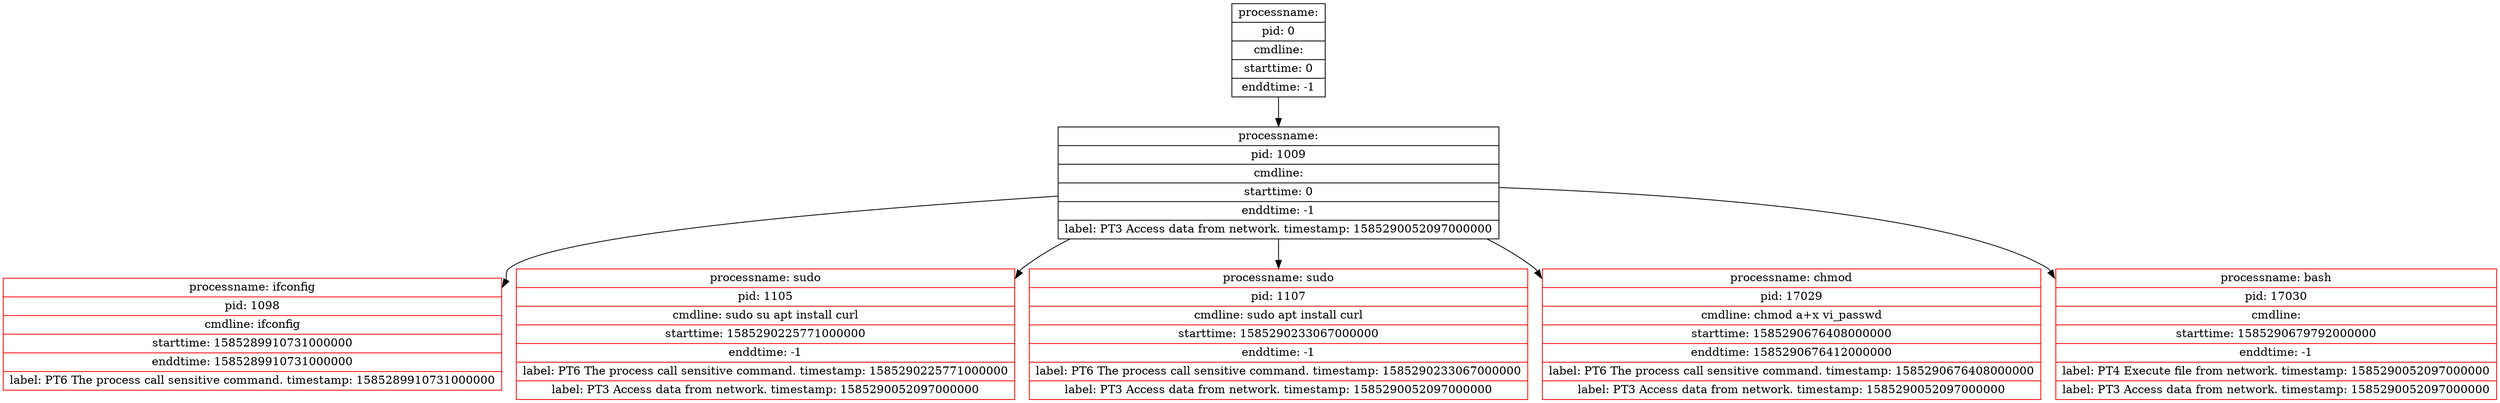 digraph graph1 {
node [shape = record];
table4 [label = "{<head>processname: ifconfig | pid: 1098 | cmdline: ifconfig | starttime: 1585289910731000000 | enddtime: 1585289910731000000 | label: PT6 The process call sensitive command. timestamp: 1585289910731000000}", color = red];
table3 [label = "{<head>processname:  | pid: 1009 | cmdline:  | starttime: 0 | enddtime: -1 | label: PT3 Access data from network. timestamp: 1585290052097000000}"];
table0 [label = "{<head>processname:  | pid: 0 | cmdline:  | starttime: 0 | enddtime: -1}"];
table155 [label = "{<head>processname: sudo | pid: 1105 | cmdline: sudo su apt install curl | starttime: 1585290225771000000 | enddtime: -1 | label: PT6 The process call sensitive command. timestamp: 1585290225771000000 | label: PT3 Access data from network. timestamp: 1585290052097000000}", color = red];
table168 [label = "{<head>processname: sudo | pid: 1107 | cmdline: sudo apt install curl | starttime: 1585290233067000000 | enddtime: -1 | label: PT6 The process call sensitive command. timestamp: 1585290233067000000 | label: PT3 Access data from network. timestamp: 1585290052097000000}", color = red];
table7128 [label = "{<head>processname: chmod | pid: 17029 | cmdline: chmod a+x vi_passwd | starttime: 1585290676408000000 | enddtime: 1585290676412000000 | label: PT6 The process call sensitive command. timestamp: 1585290676408000000 | label: PT3 Access data from network. timestamp: 1585290052097000000}", color = red];
table7130 [label = "{<head>processname: bash | pid: 17030 | cmdline:  | starttime: 1585290679792000000 | enddtime: -1 | label: PT4 Execute file from network. timestamp: 1585290052097000000 | label: PT3 Access data from network. timestamp: 1585290052097000000}", color = red];
table3 -> table4: head;
table3 -> table155: head;
table3 -> table168: head;
table3 -> table7128: head;
table3 -> table7130: head;
table0 -> table3: head;
}
